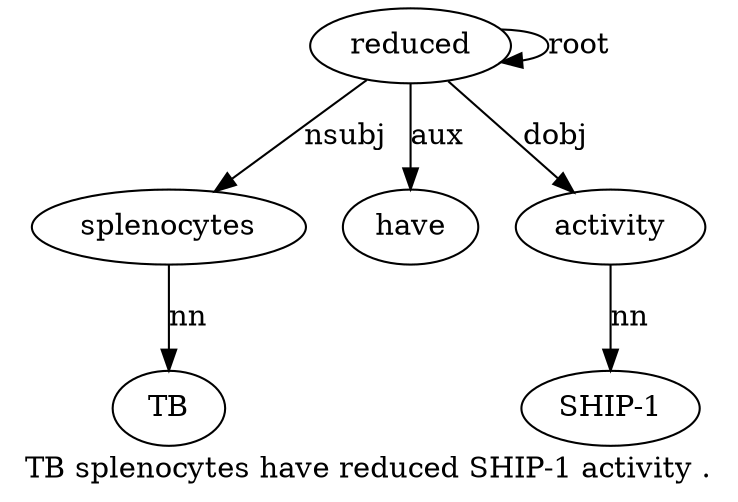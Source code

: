 digraph "TB splenocytes have reduced SHIP-1 activity ." {
label="TB splenocytes have reduced SHIP-1 activity .";
splenocytes2 [style=filled, fillcolor=white, label=splenocytes];
TB1 [style=filled, fillcolor=white, label=TB];
splenocytes2 -> TB1  [label=nn];
reduced4 [style=filled, fillcolor=white, label=reduced];
reduced4 -> splenocytes2  [label=nsubj];
have3 [style=filled, fillcolor=white, label=have];
reduced4 -> have3  [label=aux];
reduced4 -> reduced4  [label=root];
activity6 [style=filled, fillcolor=white, label=activity];
"SHIP-15" [style=filled, fillcolor=white, label="SHIP-1"];
activity6 -> "SHIP-15"  [label=nn];
reduced4 -> activity6  [label=dobj];
}
